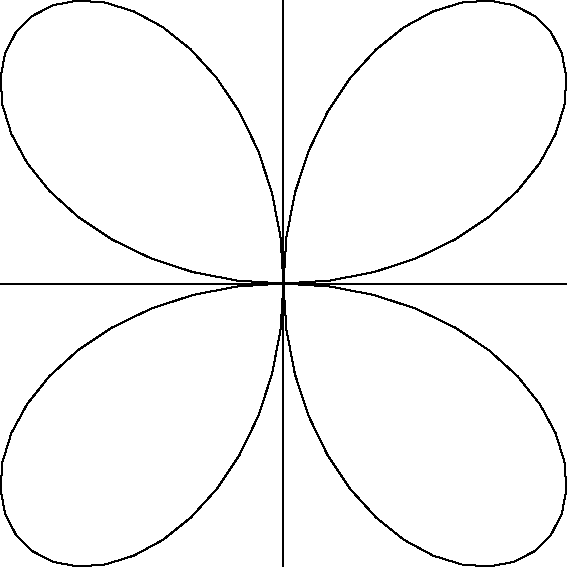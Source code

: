 size(16cm,10cm);
import contour;
import graph;
xaxis();
yaxis();

real x(real t) {return cos(t)*sin(2*t);}
real y(real t) {return sin(t)*sin(2*t);}

draw(graph(x,y,0,2*pi));



